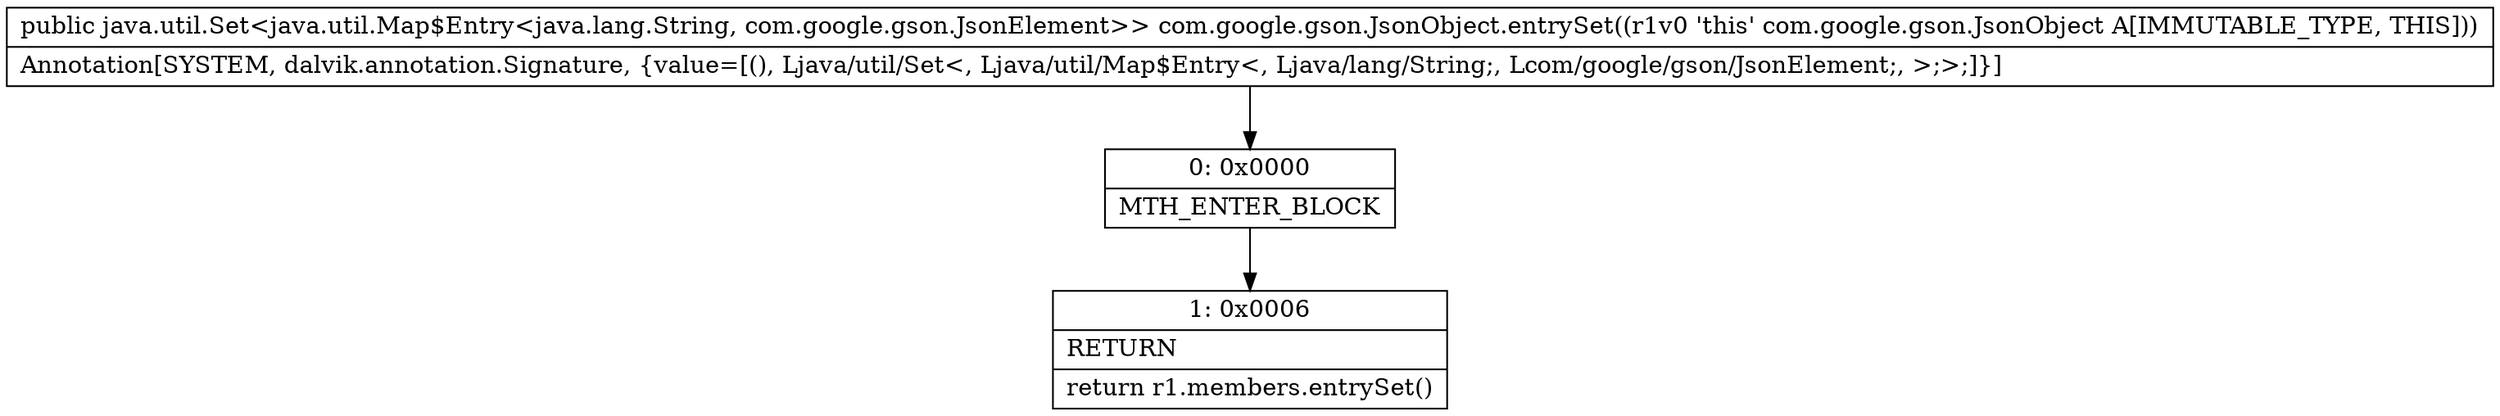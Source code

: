 digraph "CFG forcom.google.gson.JsonObject.entrySet()Ljava\/util\/Set;" {
Node_0 [shape=record,label="{0\:\ 0x0000|MTH_ENTER_BLOCK\l}"];
Node_1 [shape=record,label="{1\:\ 0x0006|RETURN\l|return r1.members.entrySet()\l}"];
MethodNode[shape=record,label="{public java.util.Set\<java.util.Map$Entry\<java.lang.String, com.google.gson.JsonElement\>\> com.google.gson.JsonObject.entrySet((r1v0 'this' com.google.gson.JsonObject A[IMMUTABLE_TYPE, THIS]))  | Annotation[SYSTEM, dalvik.annotation.Signature, \{value=[(), Ljava\/util\/Set\<, Ljava\/util\/Map$Entry\<, Ljava\/lang\/String;, Lcom\/google\/gson\/JsonElement;, \>;\>;]\}]\l}"];
MethodNode -> Node_0;
Node_0 -> Node_1;
}

